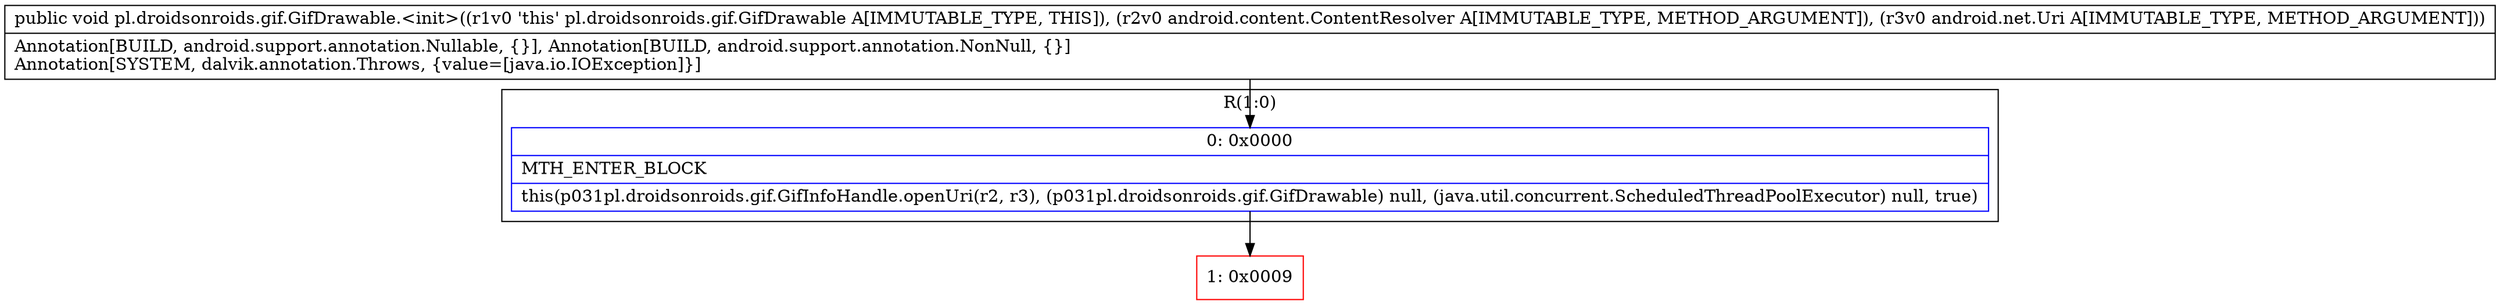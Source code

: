 digraph "CFG forpl.droidsonroids.gif.GifDrawable.\<init\>(Landroid\/content\/ContentResolver;Landroid\/net\/Uri;)V" {
subgraph cluster_Region_116337992 {
label = "R(1:0)";
node [shape=record,color=blue];
Node_0 [shape=record,label="{0\:\ 0x0000|MTH_ENTER_BLOCK\l|this(p031pl.droidsonroids.gif.GifInfoHandle.openUri(r2, r3), (p031pl.droidsonroids.gif.GifDrawable) null, (java.util.concurrent.ScheduledThreadPoolExecutor) null, true)\l}"];
}
Node_1 [shape=record,color=red,label="{1\:\ 0x0009}"];
MethodNode[shape=record,label="{public void pl.droidsonroids.gif.GifDrawable.\<init\>((r1v0 'this' pl.droidsonroids.gif.GifDrawable A[IMMUTABLE_TYPE, THIS]), (r2v0 android.content.ContentResolver A[IMMUTABLE_TYPE, METHOD_ARGUMENT]), (r3v0 android.net.Uri A[IMMUTABLE_TYPE, METHOD_ARGUMENT]))  | Annotation[BUILD, android.support.annotation.Nullable, \{\}], Annotation[BUILD, android.support.annotation.NonNull, \{\}]\lAnnotation[SYSTEM, dalvik.annotation.Throws, \{value=[java.io.IOException]\}]\l}"];
MethodNode -> Node_0;
Node_0 -> Node_1;
}

